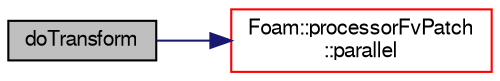 digraph "doTransform"
{
  bgcolor="transparent";
  edge [fontname="FreeSans",fontsize="10",labelfontname="FreeSans",labelfontsize="10"];
  node [fontname="FreeSans",fontsize="10",shape=record];
  rankdir="LR";
  Node738 [label="doTransform",height=0.2,width=0.4,color="black", fillcolor="grey75", style="filled", fontcolor="black"];
  Node738 -> Node739 [color="midnightblue",fontsize="10",style="solid",fontname="FreeSans"];
  Node739 [label="Foam::processorFvPatch\l::parallel",height=0.2,width=0.4,color="red",URL="$a22826.html#a6f2ad23016ecf05385032d2ea2fea27d",tooltip="Are the cyclic planes parallel. "];
}
